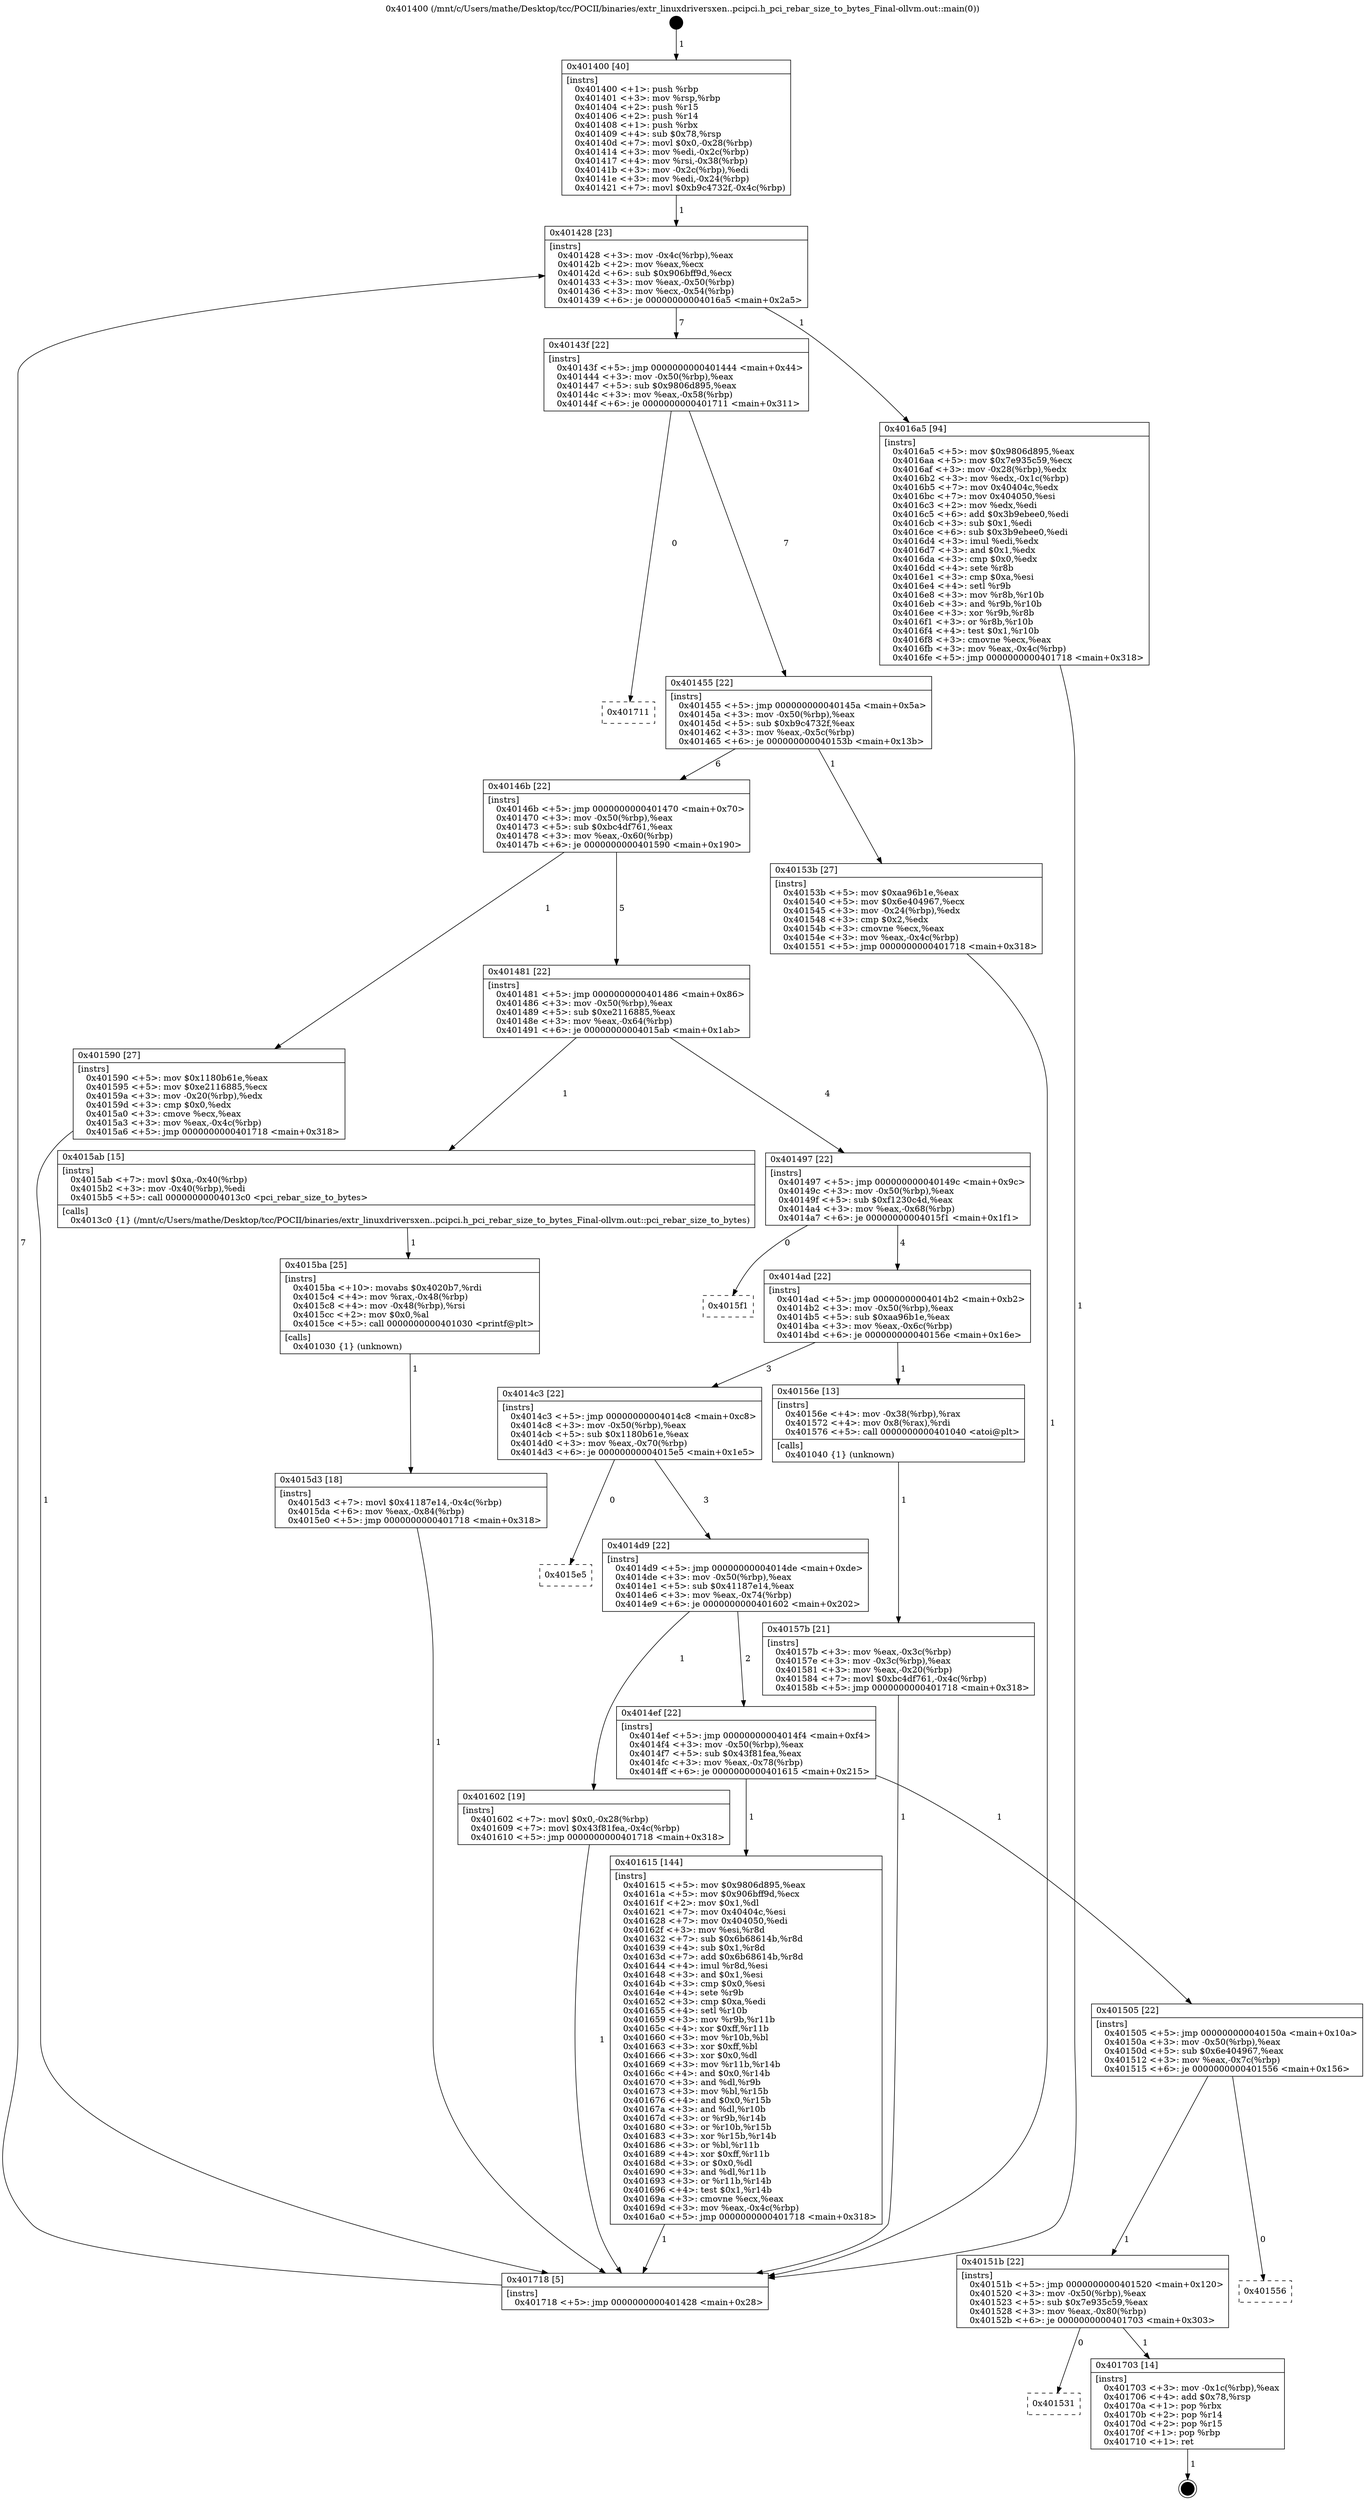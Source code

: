 digraph "0x401400" {
  label = "0x401400 (/mnt/c/Users/mathe/Desktop/tcc/POCII/binaries/extr_linuxdriversxen..pcipci.h_pci_rebar_size_to_bytes_Final-ollvm.out::main(0))"
  labelloc = "t"
  node[shape=record]

  Entry [label="",width=0.3,height=0.3,shape=circle,fillcolor=black,style=filled]
  "0x401428" [label="{
     0x401428 [23]\l
     | [instrs]\l
     &nbsp;&nbsp;0x401428 \<+3\>: mov -0x4c(%rbp),%eax\l
     &nbsp;&nbsp;0x40142b \<+2\>: mov %eax,%ecx\l
     &nbsp;&nbsp;0x40142d \<+6\>: sub $0x906bff9d,%ecx\l
     &nbsp;&nbsp;0x401433 \<+3\>: mov %eax,-0x50(%rbp)\l
     &nbsp;&nbsp;0x401436 \<+3\>: mov %ecx,-0x54(%rbp)\l
     &nbsp;&nbsp;0x401439 \<+6\>: je 00000000004016a5 \<main+0x2a5\>\l
  }"]
  "0x4016a5" [label="{
     0x4016a5 [94]\l
     | [instrs]\l
     &nbsp;&nbsp;0x4016a5 \<+5\>: mov $0x9806d895,%eax\l
     &nbsp;&nbsp;0x4016aa \<+5\>: mov $0x7e935c59,%ecx\l
     &nbsp;&nbsp;0x4016af \<+3\>: mov -0x28(%rbp),%edx\l
     &nbsp;&nbsp;0x4016b2 \<+3\>: mov %edx,-0x1c(%rbp)\l
     &nbsp;&nbsp;0x4016b5 \<+7\>: mov 0x40404c,%edx\l
     &nbsp;&nbsp;0x4016bc \<+7\>: mov 0x404050,%esi\l
     &nbsp;&nbsp;0x4016c3 \<+2\>: mov %edx,%edi\l
     &nbsp;&nbsp;0x4016c5 \<+6\>: add $0x3b9ebee0,%edi\l
     &nbsp;&nbsp;0x4016cb \<+3\>: sub $0x1,%edi\l
     &nbsp;&nbsp;0x4016ce \<+6\>: sub $0x3b9ebee0,%edi\l
     &nbsp;&nbsp;0x4016d4 \<+3\>: imul %edi,%edx\l
     &nbsp;&nbsp;0x4016d7 \<+3\>: and $0x1,%edx\l
     &nbsp;&nbsp;0x4016da \<+3\>: cmp $0x0,%edx\l
     &nbsp;&nbsp;0x4016dd \<+4\>: sete %r8b\l
     &nbsp;&nbsp;0x4016e1 \<+3\>: cmp $0xa,%esi\l
     &nbsp;&nbsp;0x4016e4 \<+4\>: setl %r9b\l
     &nbsp;&nbsp;0x4016e8 \<+3\>: mov %r8b,%r10b\l
     &nbsp;&nbsp;0x4016eb \<+3\>: and %r9b,%r10b\l
     &nbsp;&nbsp;0x4016ee \<+3\>: xor %r9b,%r8b\l
     &nbsp;&nbsp;0x4016f1 \<+3\>: or %r8b,%r10b\l
     &nbsp;&nbsp;0x4016f4 \<+4\>: test $0x1,%r10b\l
     &nbsp;&nbsp;0x4016f8 \<+3\>: cmovne %ecx,%eax\l
     &nbsp;&nbsp;0x4016fb \<+3\>: mov %eax,-0x4c(%rbp)\l
     &nbsp;&nbsp;0x4016fe \<+5\>: jmp 0000000000401718 \<main+0x318\>\l
  }"]
  "0x40143f" [label="{
     0x40143f [22]\l
     | [instrs]\l
     &nbsp;&nbsp;0x40143f \<+5\>: jmp 0000000000401444 \<main+0x44\>\l
     &nbsp;&nbsp;0x401444 \<+3\>: mov -0x50(%rbp),%eax\l
     &nbsp;&nbsp;0x401447 \<+5\>: sub $0x9806d895,%eax\l
     &nbsp;&nbsp;0x40144c \<+3\>: mov %eax,-0x58(%rbp)\l
     &nbsp;&nbsp;0x40144f \<+6\>: je 0000000000401711 \<main+0x311\>\l
  }"]
  Exit [label="",width=0.3,height=0.3,shape=circle,fillcolor=black,style=filled,peripheries=2]
  "0x401711" [label="{
     0x401711\l
  }", style=dashed]
  "0x401455" [label="{
     0x401455 [22]\l
     | [instrs]\l
     &nbsp;&nbsp;0x401455 \<+5\>: jmp 000000000040145a \<main+0x5a\>\l
     &nbsp;&nbsp;0x40145a \<+3\>: mov -0x50(%rbp),%eax\l
     &nbsp;&nbsp;0x40145d \<+5\>: sub $0xb9c4732f,%eax\l
     &nbsp;&nbsp;0x401462 \<+3\>: mov %eax,-0x5c(%rbp)\l
     &nbsp;&nbsp;0x401465 \<+6\>: je 000000000040153b \<main+0x13b\>\l
  }"]
  "0x401531" [label="{
     0x401531\l
  }", style=dashed]
  "0x40153b" [label="{
     0x40153b [27]\l
     | [instrs]\l
     &nbsp;&nbsp;0x40153b \<+5\>: mov $0xaa96b1e,%eax\l
     &nbsp;&nbsp;0x401540 \<+5\>: mov $0x6e404967,%ecx\l
     &nbsp;&nbsp;0x401545 \<+3\>: mov -0x24(%rbp),%edx\l
     &nbsp;&nbsp;0x401548 \<+3\>: cmp $0x2,%edx\l
     &nbsp;&nbsp;0x40154b \<+3\>: cmovne %ecx,%eax\l
     &nbsp;&nbsp;0x40154e \<+3\>: mov %eax,-0x4c(%rbp)\l
     &nbsp;&nbsp;0x401551 \<+5\>: jmp 0000000000401718 \<main+0x318\>\l
  }"]
  "0x40146b" [label="{
     0x40146b [22]\l
     | [instrs]\l
     &nbsp;&nbsp;0x40146b \<+5\>: jmp 0000000000401470 \<main+0x70\>\l
     &nbsp;&nbsp;0x401470 \<+3\>: mov -0x50(%rbp),%eax\l
     &nbsp;&nbsp;0x401473 \<+5\>: sub $0xbc4df761,%eax\l
     &nbsp;&nbsp;0x401478 \<+3\>: mov %eax,-0x60(%rbp)\l
     &nbsp;&nbsp;0x40147b \<+6\>: je 0000000000401590 \<main+0x190\>\l
  }"]
  "0x401718" [label="{
     0x401718 [5]\l
     | [instrs]\l
     &nbsp;&nbsp;0x401718 \<+5\>: jmp 0000000000401428 \<main+0x28\>\l
  }"]
  "0x401400" [label="{
     0x401400 [40]\l
     | [instrs]\l
     &nbsp;&nbsp;0x401400 \<+1\>: push %rbp\l
     &nbsp;&nbsp;0x401401 \<+3\>: mov %rsp,%rbp\l
     &nbsp;&nbsp;0x401404 \<+2\>: push %r15\l
     &nbsp;&nbsp;0x401406 \<+2\>: push %r14\l
     &nbsp;&nbsp;0x401408 \<+1\>: push %rbx\l
     &nbsp;&nbsp;0x401409 \<+4\>: sub $0x78,%rsp\l
     &nbsp;&nbsp;0x40140d \<+7\>: movl $0x0,-0x28(%rbp)\l
     &nbsp;&nbsp;0x401414 \<+3\>: mov %edi,-0x2c(%rbp)\l
     &nbsp;&nbsp;0x401417 \<+4\>: mov %rsi,-0x38(%rbp)\l
     &nbsp;&nbsp;0x40141b \<+3\>: mov -0x2c(%rbp),%edi\l
     &nbsp;&nbsp;0x40141e \<+3\>: mov %edi,-0x24(%rbp)\l
     &nbsp;&nbsp;0x401421 \<+7\>: movl $0xb9c4732f,-0x4c(%rbp)\l
  }"]
  "0x401703" [label="{
     0x401703 [14]\l
     | [instrs]\l
     &nbsp;&nbsp;0x401703 \<+3\>: mov -0x1c(%rbp),%eax\l
     &nbsp;&nbsp;0x401706 \<+4\>: add $0x78,%rsp\l
     &nbsp;&nbsp;0x40170a \<+1\>: pop %rbx\l
     &nbsp;&nbsp;0x40170b \<+2\>: pop %r14\l
     &nbsp;&nbsp;0x40170d \<+2\>: pop %r15\l
     &nbsp;&nbsp;0x40170f \<+1\>: pop %rbp\l
     &nbsp;&nbsp;0x401710 \<+1\>: ret\l
  }"]
  "0x401590" [label="{
     0x401590 [27]\l
     | [instrs]\l
     &nbsp;&nbsp;0x401590 \<+5\>: mov $0x1180b61e,%eax\l
     &nbsp;&nbsp;0x401595 \<+5\>: mov $0xe2116885,%ecx\l
     &nbsp;&nbsp;0x40159a \<+3\>: mov -0x20(%rbp),%edx\l
     &nbsp;&nbsp;0x40159d \<+3\>: cmp $0x0,%edx\l
     &nbsp;&nbsp;0x4015a0 \<+3\>: cmove %ecx,%eax\l
     &nbsp;&nbsp;0x4015a3 \<+3\>: mov %eax,-0x4c(%rbp)\l
     &nbsp;&nbsp;0x4015a6 \<+5\>: jmp 0000000000401718 \<main+0x318\>\l
  }"]
  "0x401481" [label="{
     0x401481 [22]\l
     | [instrs]\l
     &nbsp;&nbsp;0x401481 \<+5\>: jmp 0000000000401486 \<main+0x86\>\l
     &nbsp;&nbsp;0x401486 \<+3\>: mov -0x50(%rbp),%eax\l
     &nbsp;&nbsp;0x401489 \<+5\>: sub $0xe2116885,%eax\l
     &nbsp;&nbsp;0x40148e \<+3\>: mov %eax,-0x64(%rbp)\l
     &nbsp;&nbsp;0x401491 \<+6\>: je 00000000004015ab \<main+0x1ab\>\l
  }"]
  "0x40151b" [label="{
     0x40151b [22]\l
     | [instrs]\l
     &nbsp;&nbsp;0x40151b \<+5\>: jmp 0000000000401520 \<main+0x120\>\l
     &nbsp;&nbsp;0x401520 \<+3\>: mov -0x50(%rbp),%eax\l
     &nbsp;&nbsp;0x401523 \<+5\>: sub $0x7e935c59,%eax\l
     &nbsp;&nbsp;0x401528 \<+3\>: mov %eax,-0x80(%rbp)\l
     &nbsp;&nbsp;0x40152b \<+6\>: je 0000000000401703 \<main+0x303\>\l
  }"]
  "0x4015ab" [label="{
     0x4015ab [15]\l
     | [instrs]\l
     &nbsp;&nbsp;0x4015ab \<+7\>: movl $0xa,-0x40(%rbp)\l
     &nbsp;&nbsp;0x4015b2 \<+3\>: mov -0x40(%rbp),%edi\l
     &nbsp;&nbsp;0x4015b5 \<+5\>: call 00000000004013c0 \<pci_rebar_size_to_bytes\>\l
     | [calls]\l
     &nbsp;&nbsp;0x4013c0 \{1\} (/mnt/c/Users/mathe/Desktop/tcc/POCII/binaries/extr_linuxdriversxen..pcipci.h_pci_rebar_size_to_bytes_Final-ollvm.out::pci_rebar_size_to_bytes)\l
  }"]
  "0x401497" [label="{
     0x401497 [22]\l
     | [instrs]\l
     &nbsp;&nbsp;0x401497 \<+5\>: jmp 000000000040149c \<main+0x9c\>\l
     &nbsp;&nbsp;0x40149c \<+3\>: mov -0x50(%rbp),%eax\l
     &nbsp;&nbsp;0x40149f \<+5\>: sub $0xf1230c4d,%eax\l
     &nbsp;&nbsp;0x4014a4 \<+3\>: mov %eax,-0x68(%rbp)\l
     &nbsp;&nbsp;0x4014a7 \<+6\>: je 00000000004015f1 \<main+0x1f1\>\l
  }"]
  "0x401556" [label="{
     0x401556\l
  }", style=dashed]
  "0x4015f1" [label="{
     0x4015f1\l
  }", style=dashed]
  "0x4014ad" [label="{
     0x4014ad [22]\l
     | [instrs]\l
     &nbsp;&nbsp;0x4014ad \<+5\>: jmp 00000000004014b2 \<main+0xb2\>\l
     &nbsp;&nbsp;0x4014b2 \<+3\>: mov -0x50(%rbp),%eax\l
     &nbsp;&nbsp;0x4014b5 \<+5\>: sub $0xaa96b1e,%eax\l
     &nbsp;&nbsp;0x4014ba \<+3\>: mov %eax,-0x6c(%rbp)\l
     &nbsp;&nbsp;0x4014bd \<+6\>: je 000000000040156e \<main+0x16e\>\l
  }"]
  "0x401505" [label="{
     0x401505 [22]\l
     | [instrs]\l
     &nbsp;&nbsp;0x401505 \<+5\>: jmp 000000000040150a \<main+0x10a\>\l
     &nbsp;&nbsp;0x40150a \<+3\>: mov -0x50(%rbp),%eax\l
     &nbsp;&nbsp;0x40150d \<+5\>: sub $0x6e404967,%eax\l
     &nbsp;&nbsp;0x401512 \<+3\>: mov %eax,-0x7c(%rbp)\l
     &nbsp;&nbsp;0x401515 \<+6\>: je 0000000000401556 \<main+0x156\>\l
  }"]
  "0x40156e" [label="{
     0x40156e [13]\l
     | [instrs]\l
     &nbsp;&nbsp;0x40156e \<+4\>: mov -0x38(%rbp),%rax\l
     &nbsp;&nbsp;0x401572 \<+4\>: mov 0x8(%rax),%rdi\l
     &nbsp;&nbsp;0x401576 \<+5\>: call 0000000000401040 \<atoi@plt\>\l
     | [calls]\l
     &nbsp;&nbsp;0x401040 \{1\} (unknown)\l
  }"]
  "0x4014c3" [label="{
     0x4014c3 [22]\l
     | [instrs]\l
     &nbsp;&nbsp;0x4014c3 \<+5\>: jmp 00000000004014c8 \<main+0xc8\>\l
     &nbsp;&nbsp;0x4014c8 \<+3\>: mov -0x50(%rbp),%eax\l
     &nbsp;&nbsp;0x4014cb \<+5\>: sub $0x1180b61e,%eax\l
     &nbsp;&nbsp;0x4014d0 \<+3\>: mov %eax,-0x70(%rbp)\l
     &nbsp;&nbsp;0x4014d3 \<+6\>: je 00000000004015e5 \<main+0x1e5\>\l
  }"]
  "0x40157b" [label="{
     0x40157b [21]\l
     | [instrs]\l
     &nbsp;&nbsp;0x40157b \<+3\>: mov %eax,-0x3c(%rbp)\l
     &nbsp;&nbsp;0x40157e \<+3\>: mov -0x3c(%rbp),%eax\l
     &nbsp;&nbsp;0x401581 \<+3\>: mov %eax,-0x20(%rbp)\l
     &nbsp;&nbsp;0x401584 \<+7\>: movl $0xbc4df761,-0x4c(%rbp)\l
     &nbsp;&nbsp;0x40158b \<+5\>: jmp 0000000000401718 \<main+0x318\>\l
  }"]
  "0x4015ba" [label="{
     0x4015ba [25]\l
     | [instrs]\l
     &nbsp;&nbsp;0x4015ba \<+10\>: movabs $0x4020b7,%rdi\l
     &nbsp;&nbsp;0x4015c4 \<+4\>: mov %rax,-0x48(%rbp)\l
     &nbsp;&nbsp;0x4015c8 \<+4\>: mov -0x48(%rbp),%rsi\l
     &nbsp;&nbsp;0x4015cc \<+2\>: mov $0x0,%al\l
     &nbsp;&nbsp;0x4015ce \<+5\>: call 0000000000401030 \<printf@plt\>\l
     | [calls]\l
     &nbsp;&nbsp;0x401030 \{1\} (unknown)\l
  }"]
  "0x4015d3" [label="{
     0x4015d3 [18]\l
     | [instrs]\l
     &nbsp;&nbsp;0x4015d3 \<+7\>: movl $0x41187e14,-0x4c(%rbp)\l
     &nbsp;&nbsp;0x4015da \<+6\>: mov %eax,-0x84(%rbp)\l
     &nbsp;&nbsp;0x4015e0 \<+5\>: jmp 0000000000401718 \<main+0x318\>\l
  }"]
  "0x401615" [label="{
     0x401615 [144]\l
     | [instrs]\l
     &nbsp;&nbsp;0x401615 \<+5\>: mov $0x9806d895,%eax\l
     &nbsp;&nbsp;0x40161a \<+5\>: mov $0x906bff9d,%ecx\l
     &nbsp;&nbsp;0x40161f \<+2\>: mov $0x1,%dl\l
     &nbsp;&nbsp;0x401621 \<+7\>: mov 0x40404c,%esi\l
     &nbsp;&nbsp;0x401628 \<+7\>: mov 0x404050,%edi\l
     &nbsp;&nbsp;0x40162f \<+3\>: mov %esi,%r8d\l
     &nbsp;&nbsp;0x401632 \<+7\>: sub $0x6b68614b,%r8d\l
     &nbsp;&nbsp;0x401639 \<+4\>: sub $0x1,%r8d\l
     &nbsp;&nbsp;0x40163d \<+7\>: add $0x6b68614b,%r8d\l
     &nbsp;&nbsp;0x401644 \<+4\>: imul %r8d,%esi\l
     &nbsp;&nbsp;0x401648 \<+3\>: and $0x1,%esi\l
     &nbsp;&nbsp;0x40164b \<+3\>: cmp $0x0,%esi\l
     &nbsp;&nbsp;0x40164e \<+4\>: sete %r9b\l
     &nbsp;&nbsp;0x401652 \<+3\>: cmp $0xa,%edi\l
     &nbsp;&nbsp;0x401655 \<+4\>: setl %r10b\l
     &nbsp;&nbsp;0x401659 \<+3\>: mov %r9b,%r11b\l
     &nbsp;&nbsp;0x40165c \<+4\>: xor $0xff,%r11b\l
     &nbsp;&nbsp;0x401660 \<+3\>: mov %r10b,%bl\l
     &nbsp;&nbsp;0x401663 \<+3\>: xor $0xff,%bl\l
     &nbsp;&nbsp;0x401666 \<+3\>: xor $0x0,%dl\l
     &nbsp;&nbsp;0x401669 \<+3\>: mov %r11b,%r14b\l
     &nbsp;&nbsp;0x40166c \<+4\>: and $0x0,%r14b\l
     &nbsp;&nbsp;0x401670 \<+3\>: and %dl,%r9b\l
     &nbsp;&nbsp;0x401673 \<+3\>: mov %bl,%r15b\l
     &nbsp;&nbsp;0x401676 \<+4\>: and $0x0,%r15b\l
     &nbsp;&nbsp;0x40167a \<+3\>: and %dl,%r10b\l
     &nbsp;&nbsp;0x40167d \<+3\>: or %r9b,%r14b\l
     &nbsp;&nbsp;0x401680 \<+3\>: or %r10b,%r15b\l
     &nbsp;&nbsp;0x401683 \<+3\>: xor %r15b,%r14b\l
     &nbsp;&nbsp;0x401686 \<+3\>: or %bl,%r11b\l
     &nbsp;&nbsp;0x401689 \<+4\>: xor $0xff,%r11b\l
     &nbsp;&nbsp;0x40168d \<+3\>: or $0x0,%dl\l
     &nbsp;&nbsp;0x401690 \<+3\>: and %dl,%r11b\l
     &nbsp;&nbsp;0x401693 \<+3\>: or %r11b,%r14b\l
     &nbsp;&nbsp;0x401696 \<+4\>: test $0x1,%r14b\l
     &nbsp;&nbsp;0x40169a \<+3\>: cmovne %ecx,%eax\l
     &nbsp;&nbsp;0x40169d \<+3\>: mov %eax,-0x4c(%rbp)\l
     &nbsp;&nbsp;0x4016a0 \<+5\>: jmp 0000000000401718 \<main+0x318\>\l
  }"]
  "0x4015e5" [label="{
     0x4015e5\l
  }", style=dashed]
  "0x4014d9" [label="{
     0x4014d9 [22]\l
     | [instrs]\l
     &nbsp;&nbsp;0x4014d9 \<+5\>: jmp 00000000004014de \<main+0xde\>\l
     &nbsp;&nbsp;0x4014de \<+3\>: mov -0x50(%rbp),%eax\l
     &nbsp;&nbsp;0x4014e1 \<+5\>: sub $0x41187e14,%eax\l
     &nbsp;&nbsp;0x4014e6 \<+3\>: mov %eax,-0x74(%rbp)\l
     &nbsp;&nbsp;0x4014e9 \<+6\>: je 0000000000401602 \<main+0x202\>\l
  }"]
  "0x4014ef" [label="{
     0x4014ef [22]\l
     | [instrs]\l
     &nbsp;&nbsp;0x4014ef \<+5\>: jmp 00000000004014f4 \<main+0xf4\>\l
     &nbsp;&nbsp;0x4014f4 \<+3\>: mov -0x50(%rbp),%eax\l
     &nbsp;&nbsp;0x4014f7 \<+5\>: sub $0x43f81fea,%eax\l
     &nbsp;&nbsp;0x4014fc \<+3\>: mov %eax,-0x78(%rbp)\l
     &nbsp;&nbsp;0x4014ff \<+6\>: je 0000000000401615 \<main+0x215\>\l
  }"]
  "0x401602" [label="{
     0x401602 [19]\l
     | [instrs]\l
     &nbsp;&nbsp;0x401602 \<+7\>: movl $0x0,-0x28(%rbp)\l
     &nbsp;&nbsp;0x401609 \<+7\>: movl $0x43f81fea,-0x4c(%rbp)\l
     &nbsp;&nbsp;0x401610 \<+5\>: jmp 0000000000401718 \<main+0x318\>\l
  }"]
  Entry -> "0x401400" [label=" 1"]
  "0x401428" -> "0x4016a5" [label=" 1"]
  "0x401428" -> "0x40143f" [label=" 7"]
  "0x401703" -> Exit [label=" 1"]
  "0x40143f" -> "0x401711" [label=" 0"]
  "0x40143f" -> "0x401455" [label=" 7"]
  "0x40151b" -> "0x401531" [label=" 0"]
  "0x401455" -> "0x40153b" [label=" 1"]
  "0x401455" -> "0x40146b" [label=" 6"]
  "0x40153b" -> "0x401718" [label=" 1"]
  "0x401400" -> "0x401428" [label=" 1"]
  "0x401718" -> "0x401428" [label=" 7"]
  "0x40151b" -> "0x401703" [label=" 1"]
  "0x40146b" -> "0x401590" [label=" 1"]
  "0x40146b" -> "0x401481" [label=" 5"]
  "0x401505" -> "0x40151b" [label=" 1"]
  "0x401481" -> "0x4015ab" [label=" 1"]
  "0x401481" -> "0x401497" [label=" 4"]
  "0x401505" -> "0x401556" [label=" 0"]
  "0x401497" -> "0x4015f1" [label=" 0"]
  "0x401497" -> "0x4014ad" [label=" 4"]
  "0x4016a5" -> "0x401718" [label=" 1"]
  "0x4014ad" -> "0x40156e" [label=" 1"]
  "0x4014ad" -> "0x4014c3" [label=" 3"]
  "0x40156e" -> "0x40157b" [label=" 1"]
  "0x40157b" -> "0x401718" [label=" 1"]
  "0x401590" -> "0x401718" [label=" 1"]
  "0x4015ab" -> "0x4015ba" [label=" 1"]
  "0x4015ba" -> "0x4015d3" [label=" 1"]
  "0x4015d3" -> "0x401718" [label=" 1"]
  "0x401615" -> "0x401718" [label=" 1"]
  "0x4014c3" -> "0x4015e5" [label=" 0"]
  "0x4014c3" -> "0x4014d9" [label=" 3"]
  "0x4014ef" -> "0x401505" [label=" 1"]
  "0x4014d9" -> "0x401602" [label=" 1"]
  "0x4014d9" -> "0x4014ef" [label=" 2"]
  "0x401602" -> "0x401718" [label=" 1"]
  "0x4014ef" -> "0x401615" [label=" 1"]
}
